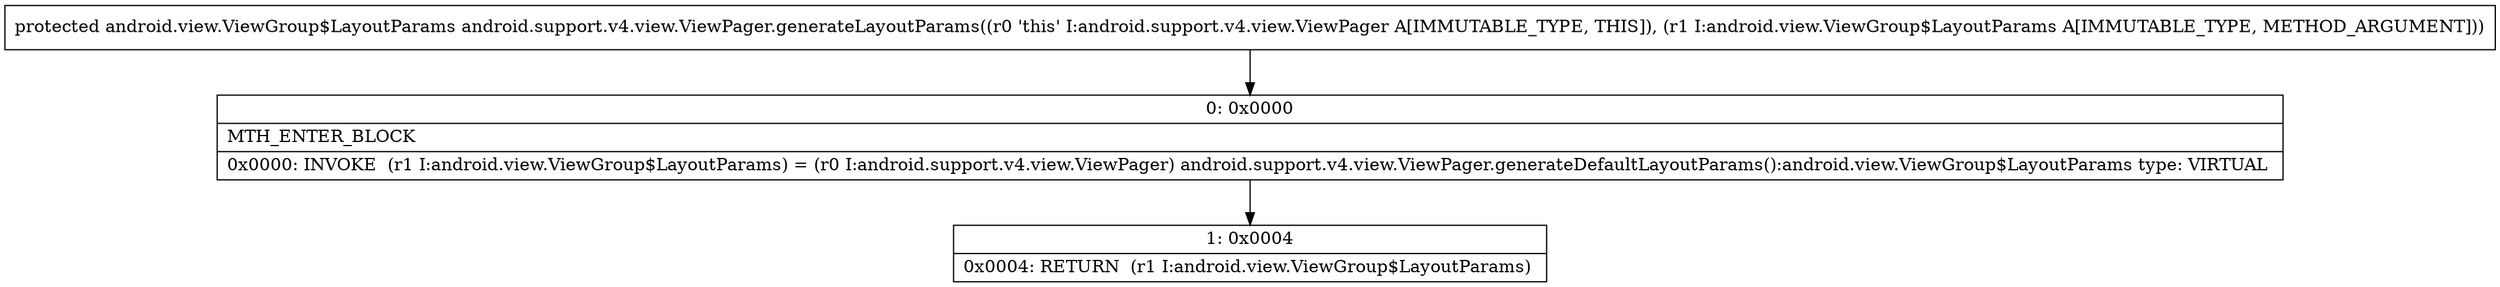 digraph "CFG forandroid.support.v4.view.ViewPager.generateLayoutParams(Landroid\/view\/ViewGroup$LayoutParams;)Landroid\/view\/ViewGroup$LayoutParams;" {
Node_0 [shape=record,label="{0\:\ 0x0000|MTH_ENTER_BLOCK\l|0x0000: INVOKE  (r1 I:android.view.ViewGroup$LayoutParams) = (r0 I:android.support.v4.view.ViewPager) android.support.v4.view.ViewPager.generateDefaultLayoutParams():android.view.ViewGroup$LayoutParams type: VIRTUAL \l}"];
Node_1 [shape=record,label="{1\:\ 0x0004|0x0004: RETURN  (r1 I:android.view.ViewGroup$LayoutParams) \l}"];
MethodNode[shape=record,label="{protected android.view.ViewGroup$LayoutParams android.support.v4.view.ViewPager.generateLayoutParams((r0 'this' I:android.support.v4.view.ViewPager A[IMMUTABLE_TYPE, THIS]), (r1 I:android.view.ViewGroup$LayoutParams A[IMMUTABLE_TYPE, METHOD_ARGUMENT])) }"];
MethodNode -> Node_0;
Node_0 -> Node_1;
}

